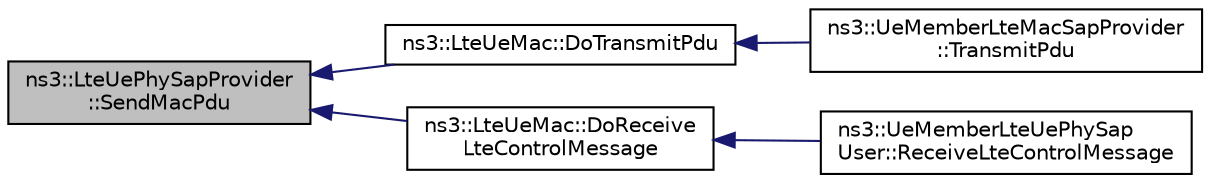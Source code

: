 digraph "ns3::LteUePhySapProvider::SendMacPdu"
{
  edge [fontname="Helvetica",fontsize="10",labelfontname="Helvetica",labelfontsize="10"];
  node [fontname="Helvetica",fontsize="10",shape=record];
  rankdir="LR";
  Node1 [label="ns3::LteUePhySapProvider\l::SendMacPdu",height=0.2,width=0.4,color="black", fillcolor="grey75", style="filled", fontcolor="black"];
  Node1 -> Node2 [dir="back",color="midnightblue",fontsize="10",style="solid"];
  Node2 [label="ns3::LteUeMac::DoTransmitPdu",height=0.2,width=0.4,color="black", fillcolor="white", style="filled",URL="$d2/d26/classns3_1_1LteUeMac.html#aa1a5f1f1b609931012506db7a57e345a"];
  Node2 -> Node3 [dir="back",color="midnightblue",fontsize="10",style="solid"];
  Node3 [label="ns3::UeMemberLteMacSapProvider\l::TransmitPdu",height=0.2,width=0.4,color="black", fillcolor="white", style="filled",URL="$d4/d72/classns3_1_1UeMemberLteMacSapProvider.html#aae23ffc374a8fb6ffc493a7138ee8d90"];
  Node1 -> Node4 [dir="back",color="midnightblue",fontsize="10",style="solid"];
  Node4 [label="ns3::LteUeMac::DoReceive\lLteControlMessage",height=0.2,width=0.4,color="black", fillcolor="white", style="filled",URL="$d2/d26/classns3_1_1LteUeMac.html#a95cdea8ecb74801b20f9883af6f27d81"];
  Node4 -> Node5 [dir="back",color="midnightblue",fontsize="10",style="solid"];
  Node5 [label="ns3::UeMemberLteUePhySap\lUser::ReceiveLteControlMessage",height=0.2,width=0.4,color="black", fillcolor="white", style="filled",URL="$dc/d17/classns3_1_1UeMemberLteUePhySapUser.html#aa0a4d717d141372c63e7d4006ad41323",tooltip="Receive SendLteControlMessage (PDCCH map, CQI feedbacks) using the ideal control channel. "];
}
